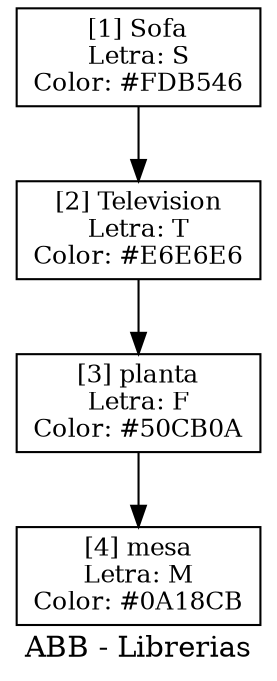 digraph G{
ratio = "auto";
label = "ABB - Librerias";
node [fontsize = 12, shape = box];
"n1" [ label = "[1] Sofa
Letra: S
Color: #FDB546" ];
"n1" -> "n2";
"n2" [ label = "[2] Television
Letra: T
Color: #E6E6E6" ];
"n2" -> "n3";
"n3" [ label = "[3] planta
Letra: F
Color: #50CB0A" ];
"n3" -> "n4";
"n4" [ label = "[4] mesa
Letra: M
Color: #0A18CB" ];
}

